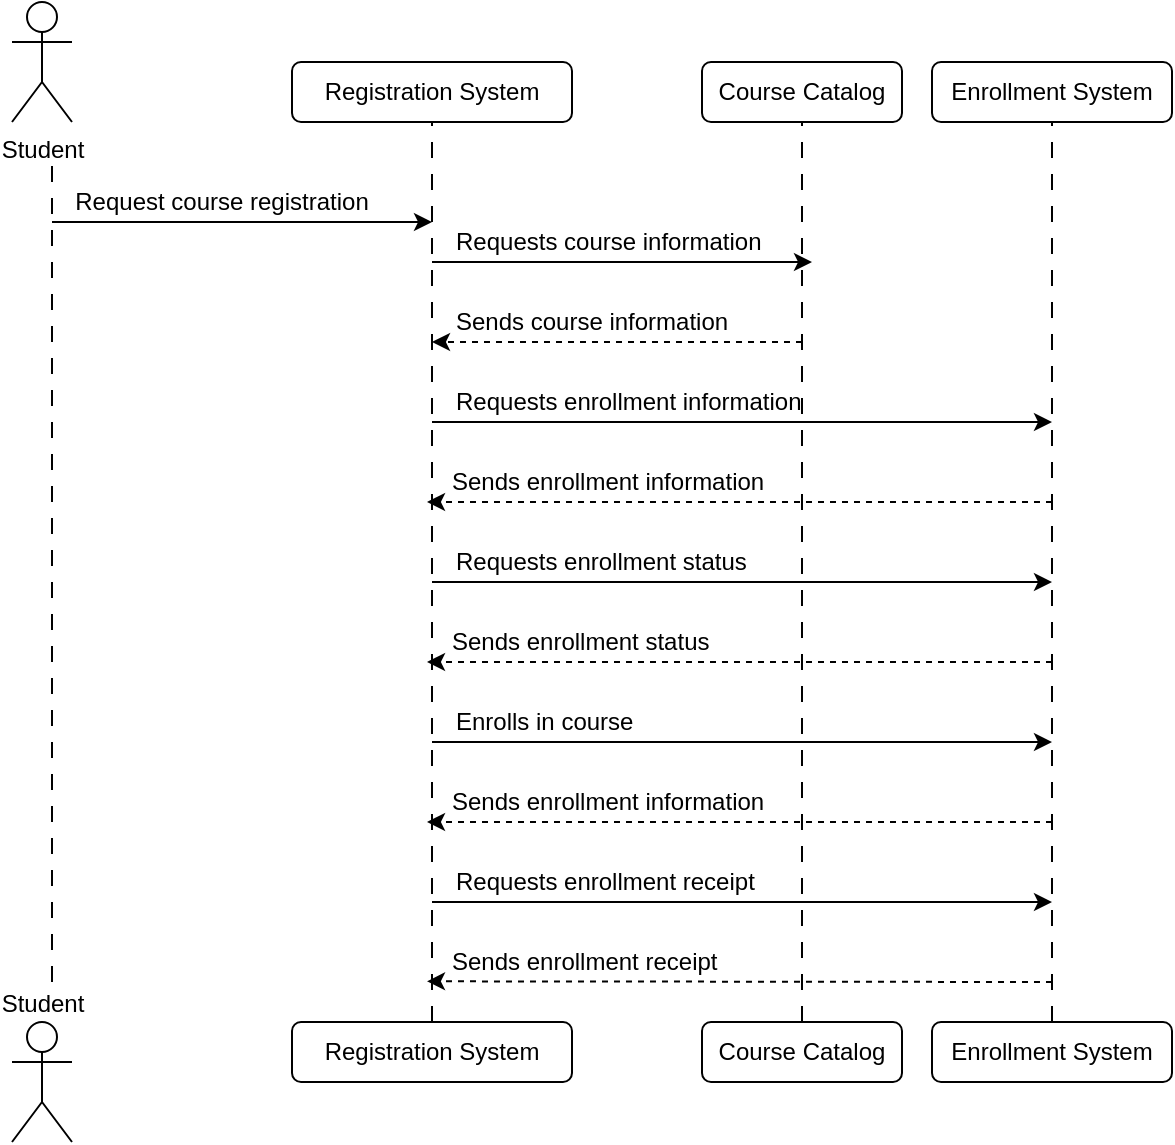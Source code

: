 <mxfile>
    <diagram id="Em5RDL5cYm9Ge_MQ_J6G" name="Page-1">
        <mxGraphModel dx="839" dy="541" grid="1" gridSize="10" guides="1" tooltips="1" connect="1" arrows="1" fold="1" page="1" pageScale="1" pageWidth="850" pageHeight="1100" math="0" shadow="0">
            <root>
                <mxCell id="0"/>
                <mxCell id="1" parent="0"/>
                <mxCell id="2" value="Student" style="shape=umlActor;verticalLabelPosition=bottom;verticalAlign=top;html=1;outlineConnect=0;" vertex="1" parent="1">
                    <mxGeometry x="80" y="70" width="30" height="60" as="geometry"/>
                </mxCell>
                <mxCell id="3" value="Registration System" style="rounded=1;whiteSpace=wrap;html=1;" vertex="1" parent="1">
                    <mxGeometry x="220" y="100" width="140" height="30" as="geometry"/>
                </mxCell>
                <mxCell id="4" value="Course Catalog" style="rounded=1;whiteSpace=wrap;html=1;" vertex="1" parent="1">
                    <mxGeometry x="425" y="100" width="100" height="30" as="geometry"/>
                </mxCell>
                <mxCell id="6" value="Enrollment System" style="rounded=1;whiteSpace=wrap;html=1;" vertex="1" parent="1">
                    <mxGeometry x="540" y="100" width="120" height="30" as="geometry"/>
                </mxCell>
                <mxCell id="10" value="Registration System" style="rounded=1;whiteSpace=wrap;html=1;" vertex="1" parent="1">
                    <mxGeometry x="220" y="580" width="140" height="30" as="geometry"/>
                </mxCell>
                <mxCell id="11" value="Course Catalog" style="rounded=1;whiteSpace=wrap;html=1;" vertex="1" parent="1">
                    <mxGeometry x="425" y="580" width="100" height="30" as="geometry"/>
                </mxCell>
                <mxCell id="12" value="Enrollment System" style="rounded=1;whiteSpace=wrap;html=1;" vertex="1" parent="1">
                    <mxGeometry x="540" y="580" width="120" height="30" as="geometry"/>
                </mxCell>
                <mxCell id="13" value="Student" style="shape=umlActor;verticalLabelPosition=top;verticalAlign=bottom;html=1;outlineConnect=0;horizontal=1;labelPosition=center;align=center;" vertex="1" parent="1">
                    <mxGeometry x="80" y="580" width="30" height="60" as="geometry"/>
                </mxCell>
                <mxCell id="14" value="" style="endArrow=none;dashed=1;html=1;dashPattern=8 8;" edge="1" parent="1">
                    <mxGeometry width="50" height="50" relative="1" as="geometry">
                        <mxPoint x="100" y="560" as="sourcePoint"/>
                        <mxPoint x="100" y="150" as="targetPoint"/>
                    </mxGeometry>
                </mxCell>
                <mxCell id="15" value="" style="endArrow=none;dashed=1;html=1;exitX=0.5;exitY=0;exitDx=0;exitDy=0;entryX=0.5;entryY=1;entryDx=0;entryDy=0;dashPattern=8 8;" edge="1" parent="1" source="10" target="3">
                    <mxGeometry width="50" height="50" relative="1" as="geometry">
                        <mxPoint x="289.66" y="500" as="sourcePoint"/>
                        <mxPoint x="289.66" y="160" as="targetPoint"/>
                    </mxGeometry>
                </mxCell>
                <mxCell id="16" value="" style="endArrow=none;dashed=1;html=1;exitX=0.5;exitY=0;exitDx=0;exitDy=0;entryX=0.5;entryY=1;entryDx=0;entryDy=0;dashPattern=8 8;" edge="1" parent="1" source="11" target="4">
                    <mxGeometry width="50" height="50" relative="1" as="geometry">
                        <mxPoint x="475" y="530" as="sourcePoint"/>
                        <mxPoint x="474.66" y="170" as="targetPoint"/>
                    </mxGeometry>
                </mxCell>
                <mxCell id="17" value="" style="endArrow=none;dashed=1;html=1;exitX=0.5;exitY=0;exitDx=0;exitDy=0;entryX=0.5;entryY=1;entryDx=0;entryDy=0;dashPattern=8 8;" edge="1" parent="1" source="12" target="6">
                    <mxGeometry width="50" height="50" relative="1" as="geometry">
                        <mxPoint x="599.66" y="520" as="sourcePoint"/>
                        <mxPoint x="599.66" y="150" as="targetPoint"/>
                    </mxGeometry>
                </mxCell>
                <mxCell id="18" value="" style="endArrow=classic;html=1;" edge="1" parent="1">
                    <mxGeometry width="50" height="50" relative="1" as="geometry">
                        <mxPoint x="100" y="180" as="sourcePoint"/>
                        <mxPoint x="290" y="180" as="targetPoint"/>
                    </mxGeometry>
                </mxCell>
                <mxCell id="19" value="" style="endArrow=classic;html=1;" edge="1" parent="1">
                    <mxGeometry width="50" height="50" relative="1" as="geometry">
                        <mxPoint x="290" y="200" as="sourcePoint"/>
                        <mxPoint x="480" y="200" as="targetPoint"/>
                    </mxGeometry>
                </mxCell>
                <mxCell id="20" value="Request course registration" style="text;html=1;strokeColor=none;fillColor=none;align=center;verticalAlign=middle;whiteSpace=wrap;rounded=0;" vertex="1" parent="1">
                    <mxGeometry x="110" y="160" width="150" height="20" as="geometry"/>
                </mxCell>
                <mxCell id="21" value="Requests course information" style="text;html=1;strokeColor=none;fillColor=none;align=left;verticalAlign=middle;whiteSpace=wrap;rounded=0;" vertex="1" parent="1">
                    <mxGeometry x="300" y="180" width="160" height="20" as="geometry"/>
                </mxCell>
                <mxCell id="22" value="" style="endArrow=classic;html=1;" edge="1" parent="1">
                    <mxGeometry width="50" height="50" relative="1" as="geometry">
                        <mxPoint x="290" y="280" as="sourcePoint"/>
                        <mxPoint x="600" y="280" as="targetPoint"/>
                    </mxGeometry>
                </mxCell>
                <mxCell id="23" value="Requests enrollment information" style="text;html=1;strokeColor=none;fillColor=none;align=left;verticalAlign=middle;whiteSpace=wrap;rounded=0;" vertex="1" parent="1">
                    <mxGeometry x="300" y="260" width="180" height="20" as="geometry"/>
                </mxCell>
                <mxCell id="24" value="" style="endArrow=classic;html=1;" edge="1" parent="1">
                    <mxGeometry width="50" height="50" relative="1" as="geometry">
                        <mxPoint x="290" y="360" as="sourcePoint"/>
                        <mxPoint x="600.0" y="360" as="targetPoint"/>
                    </mxGeometry>
                </mxCell>
                <mxCell id="25" value="Requests enrollment status" style="text;html=1;strokeColor=none;fillColor=none;align=left;verticalAlign=middle;whiteSpace=wrap;rounded=0;" vertex="1" parent="1">
                    <mxGeometry x="300" y="340" width="180" height="20" as="geometry"/>
                </mxCell>
                <mxCell id="26" value="" style="endArrow=classic;html=1;" edge="1" parent="1">
                    <mxGeometry width="50" height="50" relative="1" as="geometry">
                        <mxPoint x="290" y="440" as="sourcePoint"/>
                        <mxPoint x="600.0" y="440" as="targetPoint"/>
                    </mxGeometry>
                </mxCell>
                <mxCell id="27" value="Enrolls in course" style="text;html=1;strokeColor=none;fillColor=none;align=left;verticalAlign=middle;whiteSpace=wrap;rounded=0;" vertex="1" parent="1">
                    <mxGeometry x="300" y="420" width="180" height="20" as="geometry"/>
                </mxCell>
                <mxCell id="28" value="" style="endArrow=classic;html=1;" edge="1" parent="1">
                    <mxGeometry width="50" height="50" relative="1" as="geometry">
                        <mxPoint x="290" y="520.0" as="sourcePoint"/>
                        <mxPoint x="600.0" y="520.0" as="targetPoint"/>
                    </mxGeometry>
                </mxCell>
                <mxCell id="29" value="Requests enrollment receipt" style="text;html=1;strokeColor=none;fillColor=none;align=left;verticalAlign=middle;whiteSpace=wrap;rounded=0;" vertex="1" parent="1">
                    <mxGeometry x="300" y="500" width="180" height="20" as="geometry"/>
                </mxCell>
                <mxCell id="30" value="" style="endArrow=classic;html=1;dashed=1;" edge="1" parent="1">
                    <mxGeometry width="50" height="50" relative="1" as="geometry">
                        <mxPoint x="475" y="240" as="sourcePoint"/>
                        <mxPoint x="290" y="240" as="targetPoint"/>
                    </mxGeometry>
                </mxCell>
                <mxCell id="31" value="Sends course information" style="text;html=1;strokeColor=none;fillColor=none;align=left;verticalAlign=middle;whiteSpace=wrap;rounded=0;" vertex="1" parent="1">
                    <mxGeometry x="300" y="220" width="160" height="20" as="geometry"/>
                </mxCell>
                <mxCell id="32" value="" style="endArrow=classic;html=1;dashed=1;" edge="1" parent="1">
                    <mxGeometry width="50" height="50" relative="1" as="geometry">
                        <mxPoint x="600" y="320" as="sourcePoint"/>
                        <mxPoint x="287.5" y="320" as="targetPoint"/>
                    </mxGeometry>
                </mxCell>
                <mxCell id="33" value="Sends enrollment information" style="text;html=1;strokeColor=none;fillColor=none;align=left;verticalAlign=middle;whiteSpace=wrap;rounded=0;" vertex="1" parent="1">
                    <mxGeometry x="297.5" y="300" width="160" height="20" as="geometry"/>
                </mxCell>
                <mxCell id="34" value="" style="endArrow=classic;html=1;dashed=1;" edge="1" parent="1">
                    <mxGeometry width="50" height="50" relative="1" as="geometry">
                        <mxPoint x="600" y="400" as="sourcePoint"/>
                        <mxPoint x="287.5" y="400" as="targetPoint"/>
                    </mxGeometry>
                </mxCell>
                <mxCell id="35" value="Sends enrollment status" style="text;html=1;strokeColor=none;fillColor=none;align=left;verticalAlign=middle;whiteSpace=wrap;rounded=0;" vertex="1" parent="1">
                    <mxGeometry x="297.5" y="380" width="160" height="20" as="geometry"/>
                </mxCell>
                <mxCell id="36" value="" style="endArrow=classic;html=1;dashed=1;" edge="1" parent="1">
                    <mxGeometry width="50" height="50" relative="1" as="geometry">
                        <mxPoint x="600" y="480" as="sourcePoint"/>
                        <mxPoint x="287.5" y="480" as="targetPoint"/>
                    </mxGeometry>
                </mxCell>
                <mxCell id="37" value="Sends enrollment information" style="text;html=1;strokeColor=none;fillColor=none;align=left;verticalAlign=middle;whiteSpace=wrap;rounded=0;" vertex="1" parent="1">
                    <mxGeometry x="297.5" y="460" width="160" height="20" as="geometry"/>
                </mxCell>
                <mxCell id="38" value="" style="endArrow=classic;html=1;dashed=1;" edge="1" parent="1">
                    <mxGeometry width="50" height="50" relative="1" as="geometry">
                        <mxPoint x="600" y="560" as="sourcePoint"/>
                        <mxPoint x="287.5" y="559.66" as="targetPoint"/>
                    </mxGeometry>
                </mxCell>
                <mxCell id="39" value="Sends enrollment receipt" style="text;html=1;strokeColor=none;fillColor=none;align=left;verticalAlign=middle;whiteSpace=wrap;rounded=0;" vertex="1" parent="1">
                    <mxGeometry x="297.5" y="539.66" width="160" height="20" as="geometry"/>
                </mxCell>
            </root>
        </mxGraphModel>
    </diagram>
</mxfile>